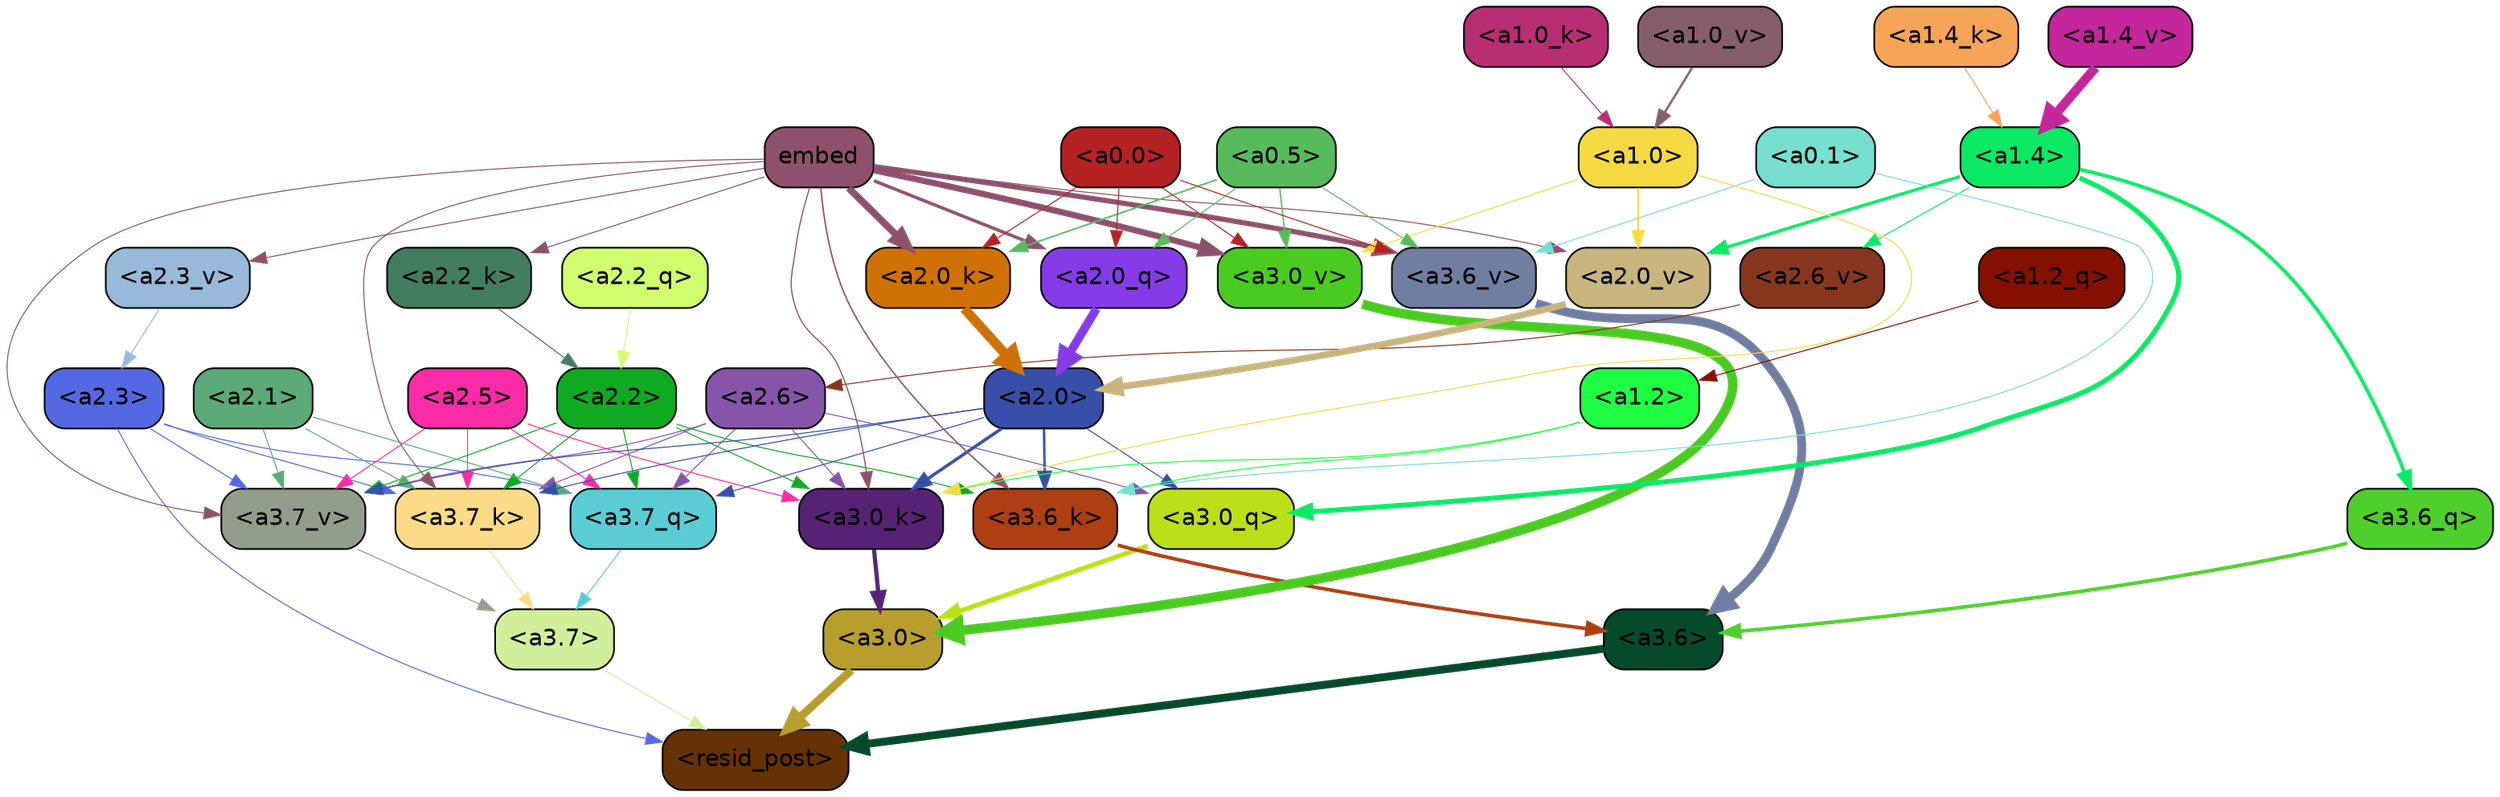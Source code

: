strict digraph "" {
	graph [bgcolor=transparent,
		layout=dot,
		overlap=false,
		splines=true
	];
	"<a3.7>"	[color=black,
		fillcolor="#d1ef9b",
		fontname=Helvetica,
		shape=box,
		style="filled, rounded"];
	"<resid_post>"	[color=black,
		fillcolor="#673106",
		fontname=Helvetica,
		shape=box,
		style="filled, rounded"];
	"<a3.7>" -> "<resid_post>"	[color="#d1ef9b",
		penwidth=0.6];
	"<a3.6>"	[color=black,
		fillcolor="#064a2c",
		fontname=Helvetica,
		shape=box,
		style="filled, rounded"];
	"<a3.6>" -> "<resid_post>"	[color="#064a2c",
		penwidth=4.7534414529800415];
	"<a3.0>"	[color=black,
		fillcolor="#b89e2d",
		fontname=Helvetica,
		shape=box,
		style="filled, rounded"];
	"<a3.0>" -> "<resid_post>"	[color="#b89e2d",
		penwidth=4.898576855659485];
	"<a2.3>"	[color=black,
		fillcolor="#5568e3",
		fontname=Helvetica,
		shape=box,
		style="filled, rounded"];
	"<a2.3>" -> "<resid_post>"	[color="#5568e3",
		penwidth=0.6];
	"<a3.7_q>"	[color=black,
		fillcolor="#5acdd4",
		fontname=Helvetica,
		shape=box,
		style="filled, rounded"];
	"<a2.3>" -> "<a3.7_q>"	[color="#5568e3",
		penwidth=0.6];
	"<a3.7_k>"	[color=black,
		fillcolor="#fbda88",
		fontname=Helvetica,
		shape=box,
		style="filled, rounded"];
	"<a2.3>" -> "<a3.7_k>"	[color="#5568e3",
		penwidth=0.6];
	"<a3.7_v>"	[color=black,
		fillcolor="#939d8b",
		fontname=Helvetica,
		shape=box,
		style="filled, rounded"];
	"<a2.3>" -> "<a3.7_v>"	[color="#5568e3",
		penwidth=0.6];
	"<a3.7_q>" -> "<a3.7>"	[color="#5acdd4",
		penwidth=0.6];
	"<a3.6_q>"	[color=black,
		fillcolor="#4fcf2b",
		fontname=Helvetica,
		shape=box,
		style="filled, rounded"];
	"<a3.6_q>" -> "<a3.6>"	[color="#4fcf2b",
		penwidth=2.160832464694977];
	"<a3.0_q>"	[color=black,
		fillcolor="#bbdf19",
		fontname=Helvetica,
		shape=box,
		style="filled, rounded"];
	"<a3.0_q>" -> "<a3.0>"	[color="#bbdf19",
		penwidth=2.870753765106201];
	"<a3.7_k>" -> "<a3.7>"	[color="#fbda88",
		penwidth=0.6];
	"<a3.6_k>"	[color=black,
		fillcolor="#ae3f12",
		fontname=Helvetica,
		shape=box,
		style="filled, rounded"];
	"<a3.6_k>" -> "<a3.6>"	[color="#ae3f12",
		penwidth=2.13908451795578];
	"<a3.0_k>"	[color=black,
		fillcolor="#562374",
		fontname=Helvetica,
		shape=box,
		style="filled, rounded"];
	"<a3.0_k>" -> "<a3.0>"	[color="#562374",
		penwidth=2.520303964614868];
	"<a3.7_v>" -> "<a3.7>"	[color="#939d8b",
		penwidth=0.6];
	"<a3.6_v>"	[color=black,
		fillcolor="#6f7ea1",
		fontname=Helvetica,
		shape=box,
		style="filled, rounded"];
	"<a3.6_v>" -> "<a3.6>"	[color="#6f7ea1",
		penwidth=5.297133803367615];
	"<a3.0_v>"	[color=black,
		fillcolor="#4acb22",
		fontname=Helvetica,
		shape=box,
		style="filled, rounded"];
	"<a3.0_v>" -> "<a3.0>"	[color="#4acb22",
		penwidth=5.680712580680847];
	"<a2.6>"	[color=black,
		fillcolor="#8655a9",
		fontname=Helvetica,
		shape=box,
		style="filled, rounded"];
	"<a2.6>" -> "<a3.7_q>"	[color="#8655a9",
		penwidth=0.6];
	"<a2.6>" -> "<a3.0_q>"	[color="#8655a9",
		penwidth=0.6];
	"<a2.6>" -> "<a3.7_k>"	[color="#8655a9",
		penwidth=0.6];
	"<a2.6>" -> "<a3.0_k>"	[color="#8655a9",
		penwidth=0.6];
	"<a2.6>" -> "<a3.7_v>"	[color="#8655a9",
		penwidth=0.6];
	"<a2.5>"	[color=black,
		fillcolor="#f92ba7",
		fontname=Helvetica,
		shape=box,
		style="filled, rounded"];
	"<a2.5>" -> "<a3.7_q>"	[color="#f92ba7",
		penwidth=0.6];
	"<a2.5>" -> "<a3.7_k>"	[color="#f92ba7",
		penwidth=0.6];
	"<a2.5>" -> "<a3.0_k>"	[color="#f92ba7",
		penwidth=0.6];
	"<a2.5>" -> "<a3.7_v>"	[color="#f92ba7",
		penwidth=0.6];
	"<a2.2>"	[color=black,
		fillcolor="#0faa22",
		fontname=Helvetica,
		shape=box,
		style="filled, rounded"];
	"<a2.2>" -> "<a3.7_q>"	[color="#0faa22",
		penwidth=0.6];
	"<a2.2>" -> "<a3.7_k>"	[color="#0faa22",
		penwidth=0.6];
	"<a2.2>" -> "<a3.6_k>"	[color="#0faa22",
		penwidth=0.6];
	"<a2.2>" -> "<a3.0_k>"	[color="#0faa22",
		penwidth=0.6];
	"<a2.2>" -> "<a3.7_v>"	[color="#0faa22",
		penwidth=0.6];
	"<a2.1>"	[color=black,
		fillcolor="#5caa77",
		fontname=Helvetica,
		shape=box,
		style="filled, rounded"];
	"<a2.1>" -> "<a3.7_q>"	[color="#5caa77",
		penwidth=0.6];
	"<a2.1>" -> "<a3.7_k>"	[color="#5caa77",
		penwidth=0.6];
	"<a2.1>" -> "<a3.7_v>"	[color="#5caa77",
		penwidth=0.6];
	"<a2.0>"	[color=black,
		fillcolor="#374fa8",
		fontname=Helvetica,
		shape=box,
		style="filled, rounded"];
	"<a2.0>" -> "<a3.7_q>"	[color="#374fa8",
		penwidth=0.6];
	"<a2.0>" -> "<a3.0_q>"	[color="#374fa8",
		penwidth=0.6];
	"<a2.0>" -> "<a3.7_k>"	[color="#374fa8",
		penwidth=0.6];
	"<a2.0>" -> "<a3.6_k>"	[color="#374fa8",
		penwidth=1.4784413101151586];
	"<a2.0>" -> "<a3.0_k>"	[color="#374fa8",
		penwidth=1.8858084231615067];
	"<a2.0>" -> "<a3.7_v>"	[color="#374fa8",
		penwidth=0.6];
	"<a1.4>"	[color=black,
		fillcolor="#0be965",
		fontname=Helvetica,
		shape=box,
		style="filled, rounded"];
	"<a1.4>" -> "<a3.6_q>"	[color="#0be965",
		penwidth=2.149975523352623];
	"<a1.4>" -> "<a3.0_q>"	[color="#0be965",
		penwidth=3.0018038749694824];
	"<a2.6_v>"	[color=black,
		fillcolor="#86361d",
		fontname=Helvetica,
		shape=box,
		style="filled, rounded"];
	"<a1.4>" -> "<a2.6_v>"	[color="#0be965",
		penwidth=0.6];
	"<a2.0_v>"	[color=black,
		fillcolor="#c8b47e",
		fontname=Helvetica,
		shape=box,
		style="filled, rounded"];
	"<a1.4>" -> "<a2.0_v>"	[color="#0be965",
		penwidth=1.925402581691742];
	embed	[color=black,
		fillcolor="#8e516d",
		fontname=Helvetica,
		shape=box,
		style="filled, rounded"];
	embed -> "<a3.7_k>"	[color="#8e516d",
		penwidth=0.6];
	embed -> "<a3.6_k>"	[color="#8e516d",
		penwidth=0.8552796393632889];
	embed -> "<a3.0_k>"	[color="#8e516d",
		penwidth=0.691851794719696];
	embed -> "<a3.7_v>"	[color="#8e516d",
		penwidth=0.6];
	embed -> "<a3.6_v>"	[color="#8e516d",
		penwidth=3.067279100418091];
	embed -> "<a3.0_v>"	[color="#8e516d",
		penwidth=3.6927278637886047];
	"<a2.0_q>"	[color=black,
		fillcolor="#853ce7",
		fontname=Helvetica,
		shape=box,
		style="filled, rounded"];
	embed -> "<a2.0_q>"	[color="#8e516d",
		penwidth=1.944248914718628];
	"<a2.2_k>"	[color=black,
		fillcolor="#437d60",
		fontname=Helvetica,
		shape=box,
		style="filled, rounded"];
	embed -> "<a2.2_k>"	[color="#8e516d",
		penwidth=0.6];
	"<a2.0_k>"	[color=black,
		fillcolor="#cf7107",
		fontname=Helvetica,
		shape=box,
		style="filled, rounded"];
	embed -> "<a2.0_k>"	[color="#8e516d",
		penwidth=4.198909968137741];
	"<a2.3_v>"	[color=black,
		fillcolor="#98b9d9",
		fontname=Helvetica,
		shape=box,
		style="filled, rounded"];
	embed -> "<a2.3_v>"	[color="#8e516d",
		penwidth=0.6];
	embed -> "<a2.0_v>"	[color="#8e516d",
		penwidth=0.6];
	"<a1.2>"	[color=black,
		fillcolor="#1ffe42",
		fontname=Helvetica,
		shape=box,
		style="filled, rounded"];
	"<a1.2>" -> "<a3.6_k>"	[color="#1ffe42",
		penwidth=0.6];
	"<a1.2>" -> "<a3.0_k>"	[color="#1ffe42",
		penwidth=0.6];
	"<a0.1>"	[color=black,
		fillcolor="#76dfcf",
		fontname=Helvetica,
		shape=box,
		style="filled, rounded"];
	"<a0.1>" -> "<a3.6_k>"	[color="#76dfcf",
		penwidth=0.6];
	"<a0.1>" -> "<a3.6_v>"	[color="#76dfcf",
		penwidth=0.6];
	"<a1.0>"	[color=black,
		fillcolor="#f5da43",
		fontname=Helvetica,
		shape=box,
		style="filled, rounded"];
	"<a1.0>" -> "<a3.0_k>"	[color="#f5da43",
		penwidth=0.6];
	"<a1.0>" -> "<a3.0_v>"	[color="#f5da43",
		penwidth=0.6];
	"<a1.0>" -> "<a2.0_v>"	[color="#f5da43",
		penwidth=0.9920598268508911];
	"<a0.5>"	[color=black,
		fillcolor="#57bb5c",
		fontname=Helvetica,
		shape=box,
		style="filled, rounded"];
	"<a0.5>" -> "<a3.6_v>"	[color="#57bb5c",
		penwidth=0.6];
	"<a0.5>" -> "<a3.0_v>"	[color="#57bb5c",
		penwidth=0.8028683364391327];
	"<a0.5>" -> "<a2.0_q>"	[color="#57bb5c",
		penwidth=0.6];
	"<a0.5>" -> "<a2.0_k>"	[color="#57bb5c",
		penwidth=0.9883035719394684];
	"<a0.0>"	[color=black,
		fillcolor="#b42223",
		fontname=Helvetica,
		shape=box,
		style="filled, rounded"];
	"<a0.0>" -> "<a3.6_v>"	[color="#b42223",
		penwidth=0.6];
	"<a0.0>" -> "<a3.0_v>"	[color="#b42223",
		penwidth=0.6];
	"<a0.0>" -> "<a2.0_q>"	[color="#b42223",
		penwidth=0.6];
	"<a0.0>" -> "<a2.0_k>"	[color="#b42223",
		penwidth=0.6];
	"<a2.2_q>"	[color=black,
		fillcolor="#d1fc6e",
		fontname=Helvetica,
		shape=box,
		style="filled, rounded"];
	"<a2.2_q>" -> "<a2.2>"	[color="#d1fc6e",
		penwidth=0.6];
	"<a2.0_q>" -> "<a2.0>"	[color="#853ce7",
		penwidth=5.1847569942474365];
	"<a2.2_k>" -> "<a2.2>"	[color="#437d60",
		penwidth=0.6149471998214722];
	"<a2.0_k>" -> "<a2.0>"	[color="#cf7107",
		penwidth=5.773491740226746];
	"<a2.6_v>" -> "<a2.6>"	[color="#86361d",
		penwidth=0.6];
	"<a2.3_v>" -> "<a2.3>"	[color="#98b9d9",
		penwidth=0.6];
	"<a2.0_v>" -> "<a2.0>"	[color="#c8b47e",
		penwidth=3.9731863737106323];
	"<a1.2_q>"	[color=black,
		fillcolor="#841100",
		fontname=Helvetica,
		shape=box,
		style="filled, rounded"];
	"<a1.2_q>" -> "<a1.2>"	[color="#841100",
		penwidth=0.6];
	"<a1.4_k>"	[color=black,
		fillcolor="#f6a457",
		fontname=Helvetica,
		shape=box,
		style="filled, rounded"];
	"<a1.4_k>" -> "<a1.4>"	[color="#f6a457",
		penwidth=0.6];
	"<a1.0_k>"	[color=black,
		fillcolor="#b82e75",
		fontname=Helvetica,
		shape=box,
		style="filled, rounded"];
	"<a1.0_k>" -> "<a1.0>"	[color="#b82e75",
		penwidth=0.6];
	"<a1.4_v>"	[color=black,
		fillcolor="#c4269b",
		fontname=Helvetica,
		shape=box,
		style="filled, rounded"];
	"<a1.4_v>" -> "<a1.4>"	[color="#c4269b",
		penwidth=5.565408229827881];
	"<a1.0_v>"	[color=black,
		fillcolor="#855d6b",
		fontname=Helvetica,
		shape=box,
		style="filled, rounded"];
	"<a1.0_v>" -> "<a1.0>"	[color="#855d6b",
		penwidth=1.3358666002750397];
}
